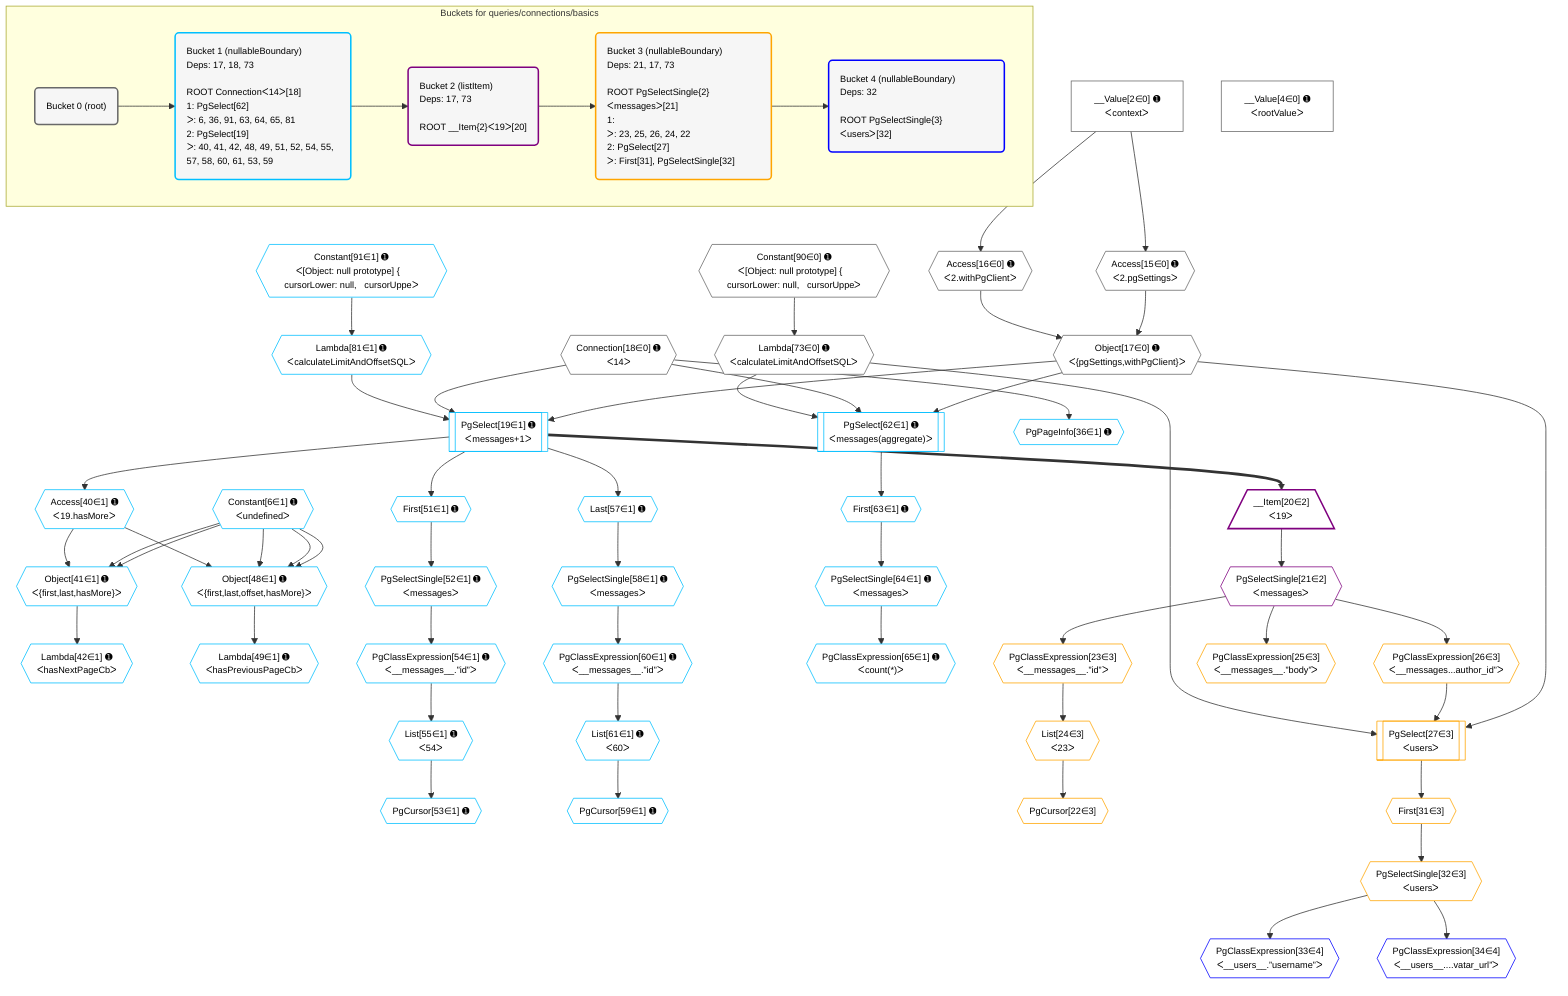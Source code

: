 %%{init: {'themeVariables': { 'fontSize': '12px'}}}%%
graph TD
    classDef path fill:#eee,stroke:#000,color:#000
    classDef plan fill:#fff,stroke-width:1px,color:#000
    classDef itemplan fill:#fff,stroke-width:2px,color:#000
    classDef unbatchedplan fill:#dff,stroke-width:1px,color:#000
    classDef sideeffectplan fill:#fcc,stroke-width:2px,color:#000
    classDef bucket fill:#f6f6f6,color:#000,stroke-width:2px,text-align:left


    %% plan dependencies
    Object17{{"Object[17∈0] ➊<br />ᐸ{pgSettings,withPgClient}ᐳ"}}:::plan
    Access15{{"Access[15∈0] ➊<br />ᐸ2.pgSettingsᐳ"}}:::plan
    Access16{{"Access[16∈0] ➊<br />ᐸ2.withPgClientᐳ"}}:::plan
    Access15 & Access16 --> Object17
    __Value2["__Value[2∈0] ➊<br />ᐸcontextᐳ"]:::plan
    __Value2 --> Access15
    __Value2 --> Access16
    Lambda73{{"Lambda[73∈0] ➊<br />ᐸcalculateLimitAndOffsetSQLᐳ"}}:::plan
    Constant90{{"Constant[90∈0] ➊<br />ᐸ[Object: null prototype] {   cursorLower: null,   cursorUppeᐳ"}}:::plan
    Constant90 --> Lambda73
    __Value4["__Value[4∈0] ➊<br />ᐸrootValueᐳ"]:::plan
    Connection18{{"Connection[18∈0] ➊<br />ᐸ14ᐳ"}}:::plan
    Object48{{"Object[48∈1] ➊<br />ᐸ{first,last,offset,hasMore}ᐳ"}}:::plan
    Constant6{{"Constant[6∈1] ➊<br />ᐸundefinedᐳ"}}:::plan
    Access40{{"Access[40∈1] ➊<br />ᐸ19.hasMoreᐳ"}}:::plan
    Constant6 & Constant6 & Constant6 & Access40 --> Object48
    PgSelect19[["PgSelect[19∈1] ➊<br />ᐸmessages+1ᐳ"]]:::plan
    Lambda81{{"Lambda[81∈1] ➊<br />ᐸcalculateLimitAndOffsetSQLᐳ"}}:::plan
    Object17 & Connection18 & Lambda81 --> PgSelect19
    Object41{{"Object[41∈1] ➊<br />ᐸ{first,last,hasMore}ᐳ"}}:::plan
    Constant6 & Constant6 & Access40 --> Object41
    PgSelect62[["PgSelect[62∈1] ➊<br />ᐸmessages(aggregate)ᐳ"]]:::plan
    Object17 & Connection18 & Lambda73 --> PgSelect62
    PgPageInfo36{{"PgPageInfo[36∈1] ➊"}}:::plan
    Connection18 --> PgPageInfo36
    PgSelect19 --> Access40
    Lambda42{{"Lambda[42∈1] ➊<br />ᐸhasNextPageCbᐳ"}}:::plan
    Object41 --> Lambda42
    Lambda49{{"Lambda[49∈1] ➊<br />ᐸhasPreviousPageCbᐳ"}}:::plan
    Object48 --> Lambda49
    First51{{"First[51∈1] ➊"}}:::plan
    PgSelect19 --> First51
    PgSelectSingle52{{"PgSelectSingle[52∈1] ➊<br />ᐸmessagesᐳ"}}:::plan
    First51 --> PgSelectSingle52
    PgCursor53{{"PgCursor[53∈1] ➊"}}:::plan
    List55{{"List[55∈1] ➊<br />ᐸ54ᐳ"}}:::plan
    List55 --> PgCursor53
    PgClassExpression54{{"PgClassExpression[54∈1] ➊<br />ᐸ__messages__.”id”ᐳ"}}:::plan
    PgSelectSingle52 --> PgClassExpression54
    PgClassExpression54 --> List55
    Last57{{"Last[57∈1] ➊"}}:::plan
    PgSelect19 --> Last57
    PgSelectSingle58{{"PgSelectSingle[58∈1] ➊<br />ᐸmessagesᐳ"}}:::plan
    Last57 --> PgSelectSingle58
    PgCursor59{{"PgCursor[59∈1] ➊"}}:::plan
    List61{{"List[61∈1] ➊<br />ᐸ60ᐳ"}}:::plan
    List61 --> PgCursor59
    PgClassExpression60{{"PgClassExpression[60∈1] ➊<br />ᐸ__messages__.”id”ᐳ"}}:::plan
    PgSelectSingle58 --> PgClassExpression60
    PgClassExpression60 --> List61
    First63{{"First[63∈1] ➊"}}:::plan
    PgSelect62 --> First63
    PgSelectSingle64{{"PgSelectSingle[64∈1] ➊<br />ᐸmessagesᐳ"}}:::plan
    First63 --> PgSelectSingle64
    PgClassExpression65{{"PgClassExpression[65∈1] ➊<br />ᐸcount(*)ᐳ"}}:::plan
    PgSelectSingle64 --> PgClassExpression65
    Constant91{{"Constant[91∈1] ➊<br />ᐸ[Object: null prototype] {   cursorLower: null,   cursorUppeᐳ"}}:::plan
    Constant91 --> Lambda81
    __Item20[/"__Item[20∈2]<br />ᐸ19ᐳ"\]:::itemplan
    PgSelect19 ==> __Item20
    PgSelectSingle21{{"PgSelectSingle[21∈2]<br />ᐸmessagesᐳ"}}:::plan
    __Item20 --> PgSelectSingle21
    PgSelect27[["PgSelect[27∈3]<br />ᐸusersᐳ"]]:::plan
    PgClassExpression26{{"PgClassExpression[26∈3]<br />ᐸ__messages...author_id”ᐳ"}}:::plan
    Object17 & PgClassExpression26 & Lambda73 --> PgSelect27
    PgCursor22{{"PgCursor[22∈3]"}}:::plan
    List24{{"List[24∈3]<br />ᐸ23ᐳ"}}:::plan
    List24 --> PgCursor22
    PgClassExpression23{{"PgClassExpression[23∈3]<br />ᐸ__messages__.”id”ᐳ"}}:::plan
    PgSelectSingle21 --> PgClassExpression23
    PgClassExpression23 --> List24
    PgClassExpression25{{"PgClassExpression[25∈3]<br />ᐸ__messages__.”body”ᐳ"}}:::plan
    PgSelectSingle21 --> PgClassExpression25
    PgSelectSingle21 --> PgClassExpression26
    First31{{"First[31∈3]"}}:::plan
    PgSelect27 --> First31
    PgSelectSingle32{{"PgSelectSingle[32∈3]<br />ᐸusersᐳ"}}:::plan
    First31 --> PgSelectSingle32
    PgClassExpression33{{"PgClassExpression[33∈4]<br />ᐸ__users__.”username”ᐳ"}}:::plan
    PgSelectSingle32 --> PgClassExpression33
    PgClassExpression34{{"PgClassExpression[34∈4]<br />ᐸ__users__....vatar_url”ᐳ"}}:::plan
    PgSelectSingle32 --> PgClassExpression34

    %% define steps

    subgraph "Buckets for queries/connections/basics"
    Bucket0("Bucket 0 (root)"):::bucket
    classDef bucket0 stroke:#696969
    class Bucket0,__Value2,__Value4,Access15,Access16,Object17,Connection18,Lambda73,Constant90 bucket0
    Bucket1("Bucket 1 (nullableBoundary)<br />Deps: 17, 18, 73<br /><br />ROOT Connectionᐸ14ᐳ[18]<br />1: PgSelect[62]<br />ᐳ: 6, 36, 91, 63, 64, 65, 81<br />2: PgSelect[19]<br />ᐳ: 40, 41, 42, 48, 49, 51, 52, 54, 55, 57, 58, 60, 61, 53, 59"):::bucket
    classDef bucket1 stroke:#00bfff
    class Bucket1,Constant6,PgSelect19,PgPageInfo36,Access40,Object41,Lambda42,Object48,Lambda49,First51,PgSelectSingle52,PgCursor53,PgClassExpression54,List55,Last57,PgSelectSingle58,PgCursor59,PgClassExpression60,List61,PgSelect62,First63,PgSelectSingle64,PgClassExpression65,Lambda81,Constant91 bucket1
    Bucket2("Bucket 2 (listItem)<br />Deps: 17, 73<br /><br />ROOT __Item{2}ᐸ19ᐳ[20]"):::bucket
    classDef bucket2 stroke:#7f007f
    class Bucket2,__Item20,PgSelectSingle21 bucket2
    Bucket3("Bucket 3 (nullableBoundary)<br />Deps: 21, 17, 73<br /><br />ROOT PgSelectSingle{2}ᐸmessagesᐳ[21]<br />1: <br />ᐳ: 23, 25, 26, 24, 22<br />2: PgSelect[27]<br />ᐳ: First[31], PgSelectSingle[32]"):::bucket
    classDef bucket3 stroke:#ffa500
    class Bucket3,PgCursor22,PgClassExpression23,List24,PgClassExpression25,PgClassExpression26,PgSelect27,First31,PgSelectSingle32 bucket3
    Bucket4("Bucket 4 (nullableBoundary)<br />Deps: 32<br /><br />ROOT PgSelectSingle{3}ᐸusersᐳ[32]"):::bucket
    classDef bucket4 stroke:#0000ff
    class Bucket4,PgClassExpression33,PgClassExpression34 bucket4
    Bucket0 --> Bucket1
    Bucket1 --> Bucket2
    Bucket2 --> Bucket3
    Bucket3 --> Bucket4
    end